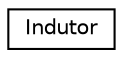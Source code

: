 digraph "Gráfico de Hierarquia de Classes"
{
  edge [fontname="Helvetica",fontsize="10",labelfontname="Helvetica",labelfontsize="10"];
  node [fontname="Helvetica",fontsize="10",shape=record];
  rankdir="LR";
  Node0 [label="Indutor",height=0.2,width=0.4,color="black", fillcolor="white", style="filled",URL="$classIndutor.html"];
}
